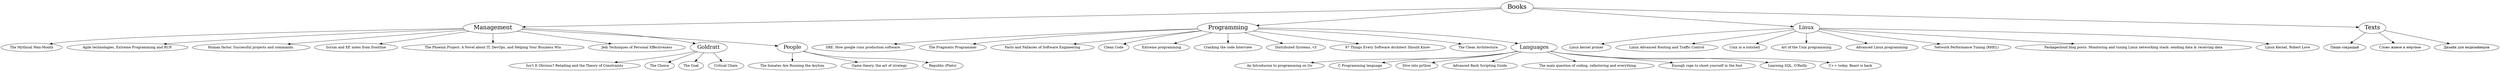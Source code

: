 digraph G {

	Books [fontsize=26];
		Management [fontsize=24];
		Books -> Management
			Management -> "The Mythical Man-Month"
			Management -> "Agile technologies, Extreme Programming and RUP."
			Management -> "Human factor. Successful projects and commands."
			Management -> "Scrum and XP, notes from frontline"
			Management -> "The Phoenix Project: A Novel about IT, DevOps, and Helping Your Business Win"
			Management -> "Jedi Techniques of Personal Effectiveness"

			Goldratt [fontsize=22];
			Management -> Goldratt
				Goldratt -> "Isn't It Obvious? Retailing and the Theory of Constraints"
				Goldratt -> "The Choice"
				Goldratt -> "The Goal"
				Goldratt -> "Critical Chain"

			People [fontsize=22];
			Management -> People
				People -> "The Inmates Are Running the Asylum"
				People -> "Game theory, the art of strategy"
				People -> "Republic (Plato)"

	Programming [fontsize=24];
	Books -> Programming
		Programming -> "SRE. How google runs production software."
		Programming -> "The Pragmatic Programmer"
		Programming -> "Facts and Fallacies of Software Engineering"
		Programming -> "Clean Code"
		Programming -> "Extreme programming"
		Programming -> "Cracking the code Interview"
		Programming -> "Distributed Systems, v3"
		Programming -> "97 Things Every Software Architect Should Know"
		Programming -> "The Clean Architecture"

		Languages [fontsize=22];
		Programming -> Languages
			Languages -> "An Introducion to programming on Go"
			Languages -> "C Programming language"
			Languages -> "Dive into python"
			Languages -> "Advanced Bash Scripting Guide"
			Languages -> "The main question of coding, refactoring and everything."
			Languages -> "Enough rope to shoot yourself in the foot"
			Languages -> "Learning SQL, O'Reilly"
			Languages -> "C++ today. Beast is back"

	Linux [fontsize=22]
	Books -> Linux
		Linux -> "Linux kernel primer"
		Linux -> "Linux Advanced Routing and Traffic Control"
		Linux -> "Unix in a nutshell"
		Linux -> "Art of the Unix programming"
		Linux -> "Advanced Linux programming"
		Linux -> "Network Performance Tuning (RHEL)"
		Linux -> "Packagecloud blog posts: Monitoring and tuning Linux networking stack: sending data & receiving data"
		Linux -> "Linux Kernel, Robert Love"

	Texts [fontsize=24]
	Books -> Texts;
		Texts -> "Пиши сокращай"
		Texts -> "Слово живое и мёртвое"
		Texts -> "Дизайн для недизайнеров"
}
